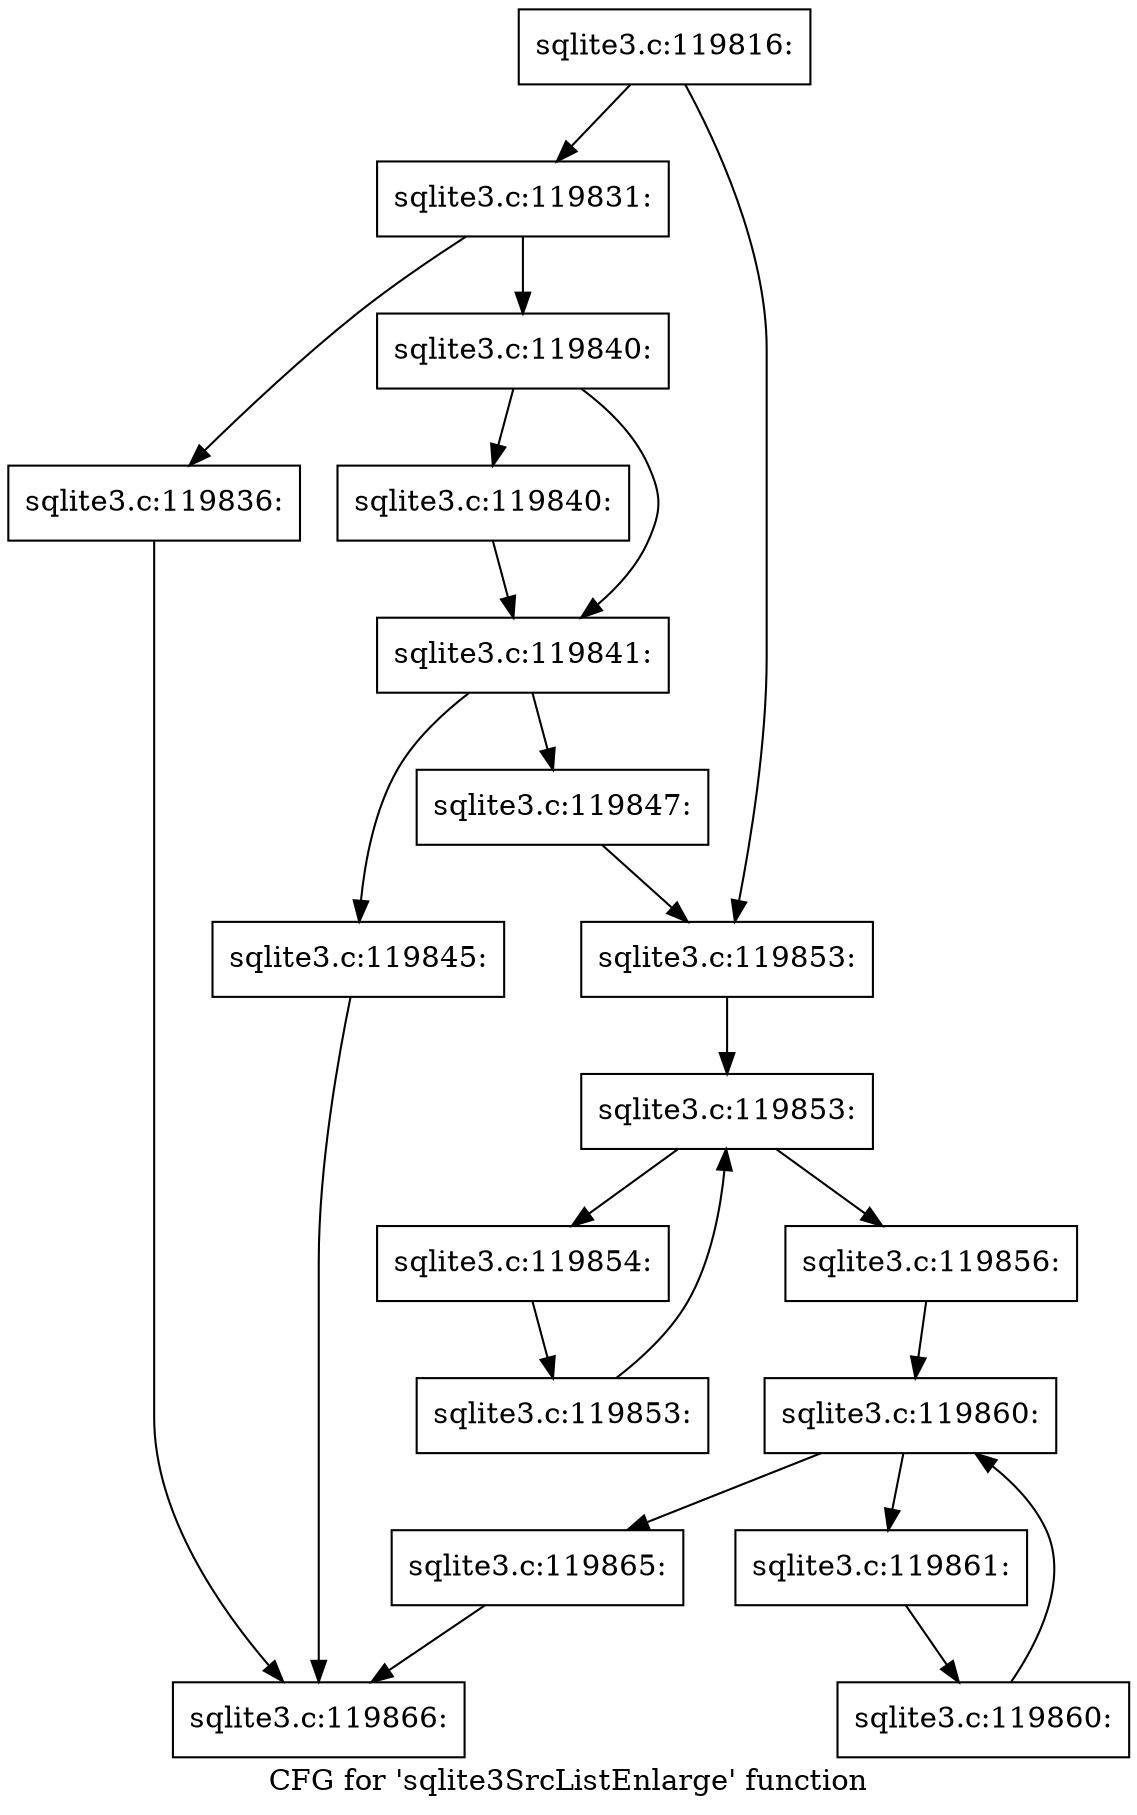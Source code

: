 digraph "CFG for 'sqlite3SrcListEnlarge' function" {
	label="CFG for 'sqlite3SrcListEnlarge' function";

	Node0x55c0f93c4da0 [shape=record,label="{sqlite3.c:119816:}"];
	Node0x55c0f93c4da0 -> Node0x55c0f93c8150;
	Node0x55c0f93c4da0 -> Node0x55c0f93c81a0;
	Node0x55c0f93c8150 [shape=record,label="{sqlite3.c:119831:}"];
	Node0x55c0f93c8150 -> Node0x55c0f93c9b50;
	Node0x55c0f93c8150 -> Node0x55c0f93c9ba0;
	Node0x55c0f93c9b50 [shape=record,label="{sqlite3.c:119836:}"];
	Node0x55c0f93c9b50 -> Node0x55c0f93c4f20;
	Node0x55c0f93c9ba0 [shape=record,label="{sqlite3.c:119840:}"];
	Node0x55c0f93c9ba0 -> Node0x55c0f93ca7b0;
	Node0x55c0f93c9ba0 -> Node0x55c0f93ca800;
	Node0x55c0f93ca7b0 [shape=record,label="{sqlite3.c:119840:}"];
	Node0x55c0f93ca7b0 -> Node0x55c0f93ca800;
	Node0x55c0f93ca800 [shape=record,label="{sqlite3.c:119841:}"];
	Node0x55c0f93ca800 -> Node0x55c0f93cb4b0;
	Node0x55c0f93ca800 -> Node0x55c0f93cb500;
	Node0x55c0f93cb4b0 [shape=record,label="{sqlite3.c:119845:}"];
	Node0x55c0f93cb4b0 -> Node0x55c0f93c4f20;
	Node0x55c0f93cb500 [shape=record,label="{sqlite3.c:119847:}"];
	Node0x55c0f93cb500 -> Node0x55c0f93c81a0;
	Node0x55c0f93c81a0 [shape=record,label="{sqlite3.c:119853:}"];
	Node0x55c0f93c81a0 -> Node0x55c0f93cc4b0;
	Node0x55c0f93cc4b0 [shape=record,label="{sqlite3.c:119853:}"];
	Node0x55c0f93cc4b0 -> Node0x55c0f93cc6d0;
	Node0x55c0f93cc4b0 -> Node0x55c0f93cc040;
	Node0x55c0f93cc6d0 [shape=record,label="{sqlite3.c:119854:}"];
	Node0x55c0f93cc6d0 -> Node0x55c0f93cc640;
	Node0x55c0f93cc640 [shape=record,label="{sqlite3.c:119853:}"];
	Node0x55c0f93cc640 -> Node0x55c0f93cc4b0;
	Node0x55c0f93cc040 [shape=record,label="{sqlite3.c:119856:}"];
	Node0x55c0f93cc040 -> Node0x55c0f93ce610;
	Node0x55c0f93ce610 [shape=record,label="{sqlite3.c:119860:}"];
	Node0x55c0f93ce610 -> Node0x55c0f93ce830;
	Node0x55c0f93ce610 -> Node0x55c0f93ce3f0;
	Node0x55c0f93ce830 [shape=record,label="{sqlite3.c:119861:}"];
	Node0x55c0f93ce830 -> Node0x55c0f93ce7a0;
	Node0x55c0f93ce7a0 [shape=record,label="{sqlite3.c:119860:}"];
	Node0x55c0f93ce7a0 -> Node0x55c0f93ce610;
	Node0x55c0f93ce3f0 [shape=record,label="{sqlite3.c:119865:}"];
	Node0x55c0f93ce3f0 -> Node0x55c0f93c4f20;
	Node0x55c0f93c4f20 [shape=record,label="{sqlite3.c:119866:}"];
}

